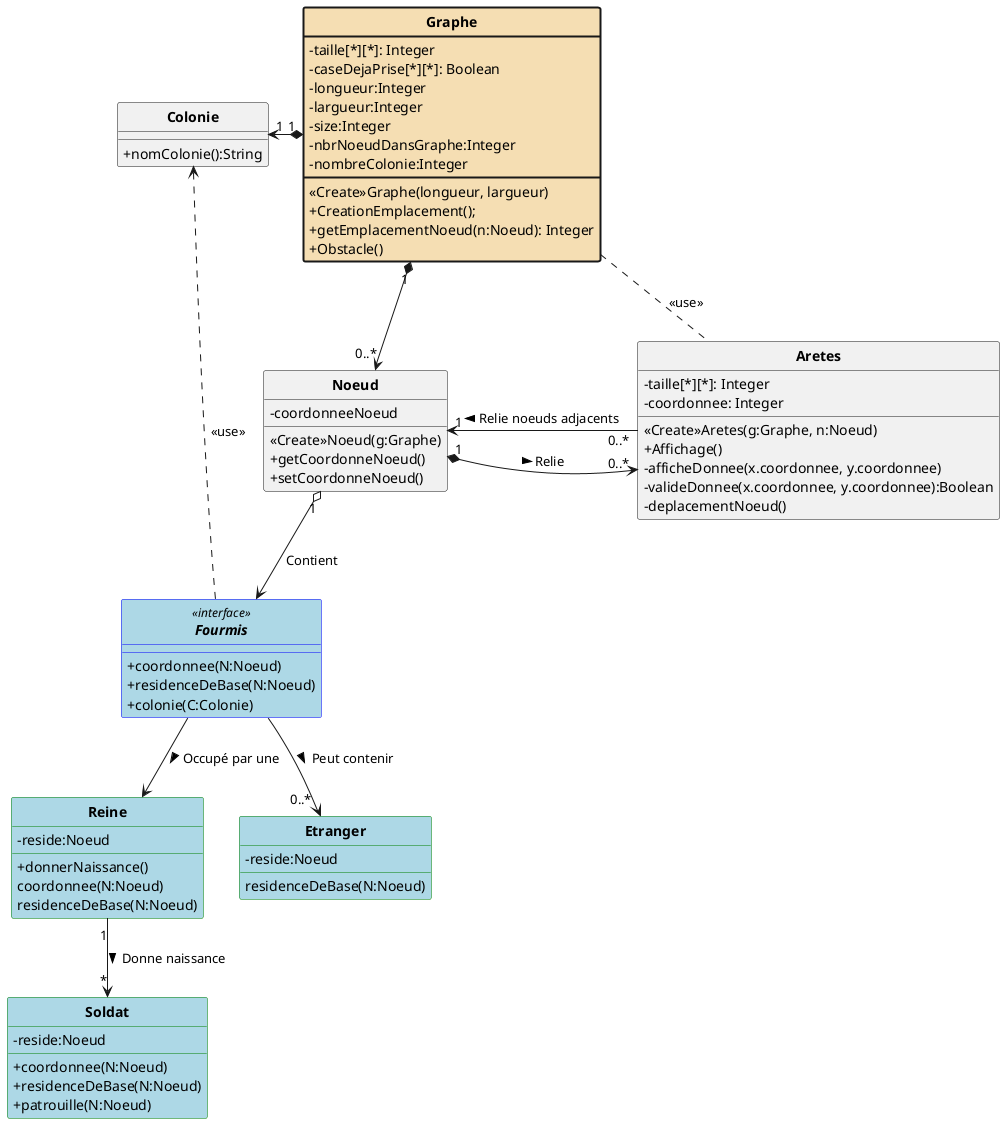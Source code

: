 @startuml
'https://plantuml.com/class-diagram

skinparam style strictuml
skinparam classAttributeIconSize 0
skinparam classFontStyle Bold
hide enum methods

class Graphe #back:Wheat;line.bold {
    -taille[*][*]: Integer
    -caseDejaPrise[*][*]: Boolean
    -longueur:Integer
    -largueur:Integer
    -size:Integer
    -nbrNoeudDansGraphe:Integer
    -nombreColonie:Integer

    <<Create>>Graphe(longueur, largueur)
    +CreationEmplacement();
    +getEmplacementNoeud(n:Noeud): Integer
    +Obstacle()
}


class Noeud{
    -coordonneeNoeud

    <<Create>>Noeud(g:Graphe)
    +getCoordonneNoeud()
    +setCoordonneNoeud()
}

class Aretes {
    -taille[*][*]: Integer
    -coordonnee: Integer

    <<Create>>Aretes(g:Graphe, n:Noeud)
    +Affichage()
    -afficheDonnee(x.coordonnee, y.coordonnee)
    -valideDonnee(x.coordonnee, y.coordonnee):Boolean
    -deplacementNoeud()
}

class Colonie {
    +nomColonie():String
}

interface Fourmis <<interface>> #lightblue;line:blue {
    +coordonnee(N:Noeud)
    +residenceDeBase(N:Noeud)
    +colonie(C:Colonie)
}
class Reine #lightblue;line:green {
    -reside:Noeud
    +donnerNaissance()
    coordonnee(N:Noeud)
    residenceDeBase(N:Noeud)
}
class Soldat #lightblue;line:green {
    -reside:Noeud
    +coordonnee(N:Noeud)
    +residenceDeBase(N:Noeud)
    +patrouille(N:Noeud)
}

class Etranger #lightblue;line:green{
    -reside:Noeud
    residenceDeBase(N:Noeud)
}


Graphe "1" *--> "0..*" Noeud
Graphe "1" *-left-> "1" Colonie

Noeud "\n1" *-> "0..*" Aretes : \n Relie  >
Aretes "0..*" -> "1" Noeud : Relie noeuds adjacents >

Graphe .. Aretes : <<use>>
Colonie <.. Fourmis : <<use>>
Noeud "1" o--> Fourmis : Contient
Fourmis --> Reine : Occupé par une >
Fourmis --> "\t\t0..*" Etranger : Peut contenir >
Reine "1" --> "*" Soldat : Donne naissance >

@enduml